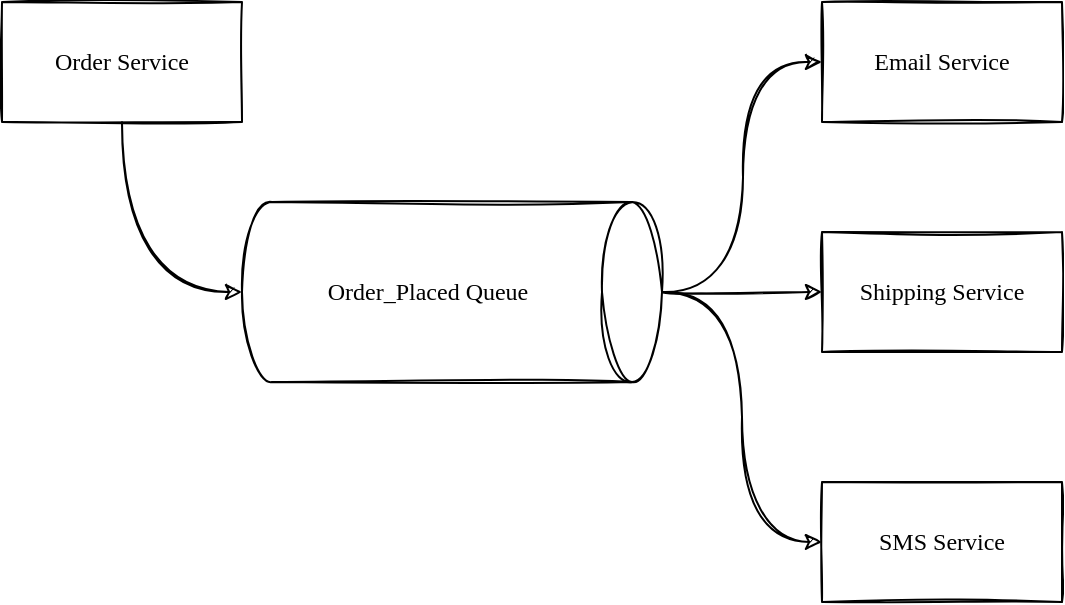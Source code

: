 <mxfile version="15.2.7" type="device"><diagram id="8SDZaIlH1fG3bIyYUTWX" name="Page-1"><mxGraphModel dx="1298" dy="892" grid="1" gridSize="10" guides="1" tooltips="1" connect="1" arrows="1" fold="1" page="1" pageScale="1" pageWidth="827" pageHeight="1169" math="0" shadow="0"><root><mxCell id="0"/><mxCell id="1" parent="0"/><mxCell id="k4bbQZAmc37vsv5gOhw7-3" style="edgeStyle=orthogonalEdgeStyle;orthogonalLoop=1;jettySize=auto;html=1;entryX=0.5;entryY=1;entryDx=0;entryDy=0;entryPerimeter=0;sketch=1;jumpStyle=arc;shadow=0;jumpSize=25;curved=1;fontFamily=Comic Sans MS;" parent="1" source="k4bbQZAmc37vsv5gOhw7-1" target="k4bbQZAmc37vsv5gOhw7-2" edge="1"><mxGeometry relative="1" as="geometry"/></mxCell><mxCell id="k4bbQZAmc37vsv5gOhw7-1" value="Order Service" style="rounded=0;whiteSpace=wrap;html=1;strokeColor=default;sketch=5;glass=0;fontFamily=Comic Sans MS;" parent="1" vertex="1"><mxGeometry x="50" y="210" width="120" height="60" as="geometry"/></mxCell><mxCell id="k4bbQZAmc37vsv5gOhw7-9" style="edgeStyle=orthogonalEdgeStyle;curved=1;sketch=1;jumpStyle=arc;jumpSize=25;orthogonalLoop=1;jettySize=auto;html=1;entryX=0;entryY=0.5;entryDx=0;entryDy=0;shadow=0;fontFamily=Comic Sans MS;" parent="1" target="k4bbQZAmc37vsv5gOhw7-8" edge="1"><mxGeometry relative="1" as="geometry"><mxPoint x="380" y="355" as="sourcePoint"/></mxGeometry></mxCell><mxCell id="k4bbQZAmc37vsv5gOhw7-10" style="edgeStyle=orthogonalEdgeStyle;curved=1;sketch=1;jumpStyle=arc;jumpSize=25;orthogonalLoop=1;jettySize=auto;html=1;entryX=0;entryY=0.5;entryDx=0;entryDy=0;shadow=0;fontFamily=Comic Sans MS;" parent="1" source="k4bbQZAmc37vsv5gOhw7-2" target="k4bbQZAmc37vsv5gOhw7-7" edge="1"><mxGeometry relative="1" as="geometry"/></mxCell><mxCell id="k4bbQZAmc37vsv5gOhw7-12" style="edgeStyle=orthogonalEdgeStyle;curved=1;sketch=1;jumpStyle=arc;jumpSize=25;orthogonalLoop=1;jettySize=auto;html=1;entryX=0;entryY=0.5;entryDx=0;entryDy=0;shadow=0;fontFamily=Comic Sans MS;" parent="1" source="k4bbQZAmc37vsv5gOhw7-2" target="k4bbQZAmc37vsv5gOhw7-11" edge="1"><mxGeometry relative="1" as="geometry"/></mxCell><mxCell id="k4bbQZAmc37vsv5gOhw7-2" value="Order_Placed Queue" style="shape=cylinder3;boundedLbl=1;backgroundOutline=1;size=15;rounded=0;glass=0;sketch=1;strokeColor=default;gradientColor=none;direction=south;whiteSpace=wrap;html=1;fontFamily=Comic Sans MS;" parent="1" vertex="1"><mxGeometry x="170" y="310" width="210" height="90" as="geometry"/></mxCell><mxCell id="k4bbQZAmc37vsv5gOhw7-7" value="Shipping Service" style="rounded=0;whiteSpace=wrap;html=1;strokeColor=default;sketch=5;glass=0;fontFamily=Comic Sans MS;" parent="1" vertex="1"><mxGeometry x="460" y="325" width="120" height="60" as="geometry"/></mxCell><mxCell id="k4bbQZAmc37vsv5gOhw7-8" value="Email Service" style="rounded=0;whiteSpace=wrap;html=1;strokeColor=default;sketch=5;glass=0;fontFamily=Comic Sans MS;" parent="1" vertex="1"><mxGeometry x="460" y="210" width="120" height="60" as="geometry"/></mxCell><mxCell id="k4bbQZAmc37vsv5gOhw7-11" value="SMS Service" style="rounded=0;whiteSpace=wrap;html=1;strokeColor=default;sketch=5;glass=0;fontFamily=Comic Sans MS;" parent="1" vertex="1"><mxGeometry x="460" y="450" width="120" height="60" as="geometry"/></mxCell></root></mxGraphModel></diagram></mxfile>